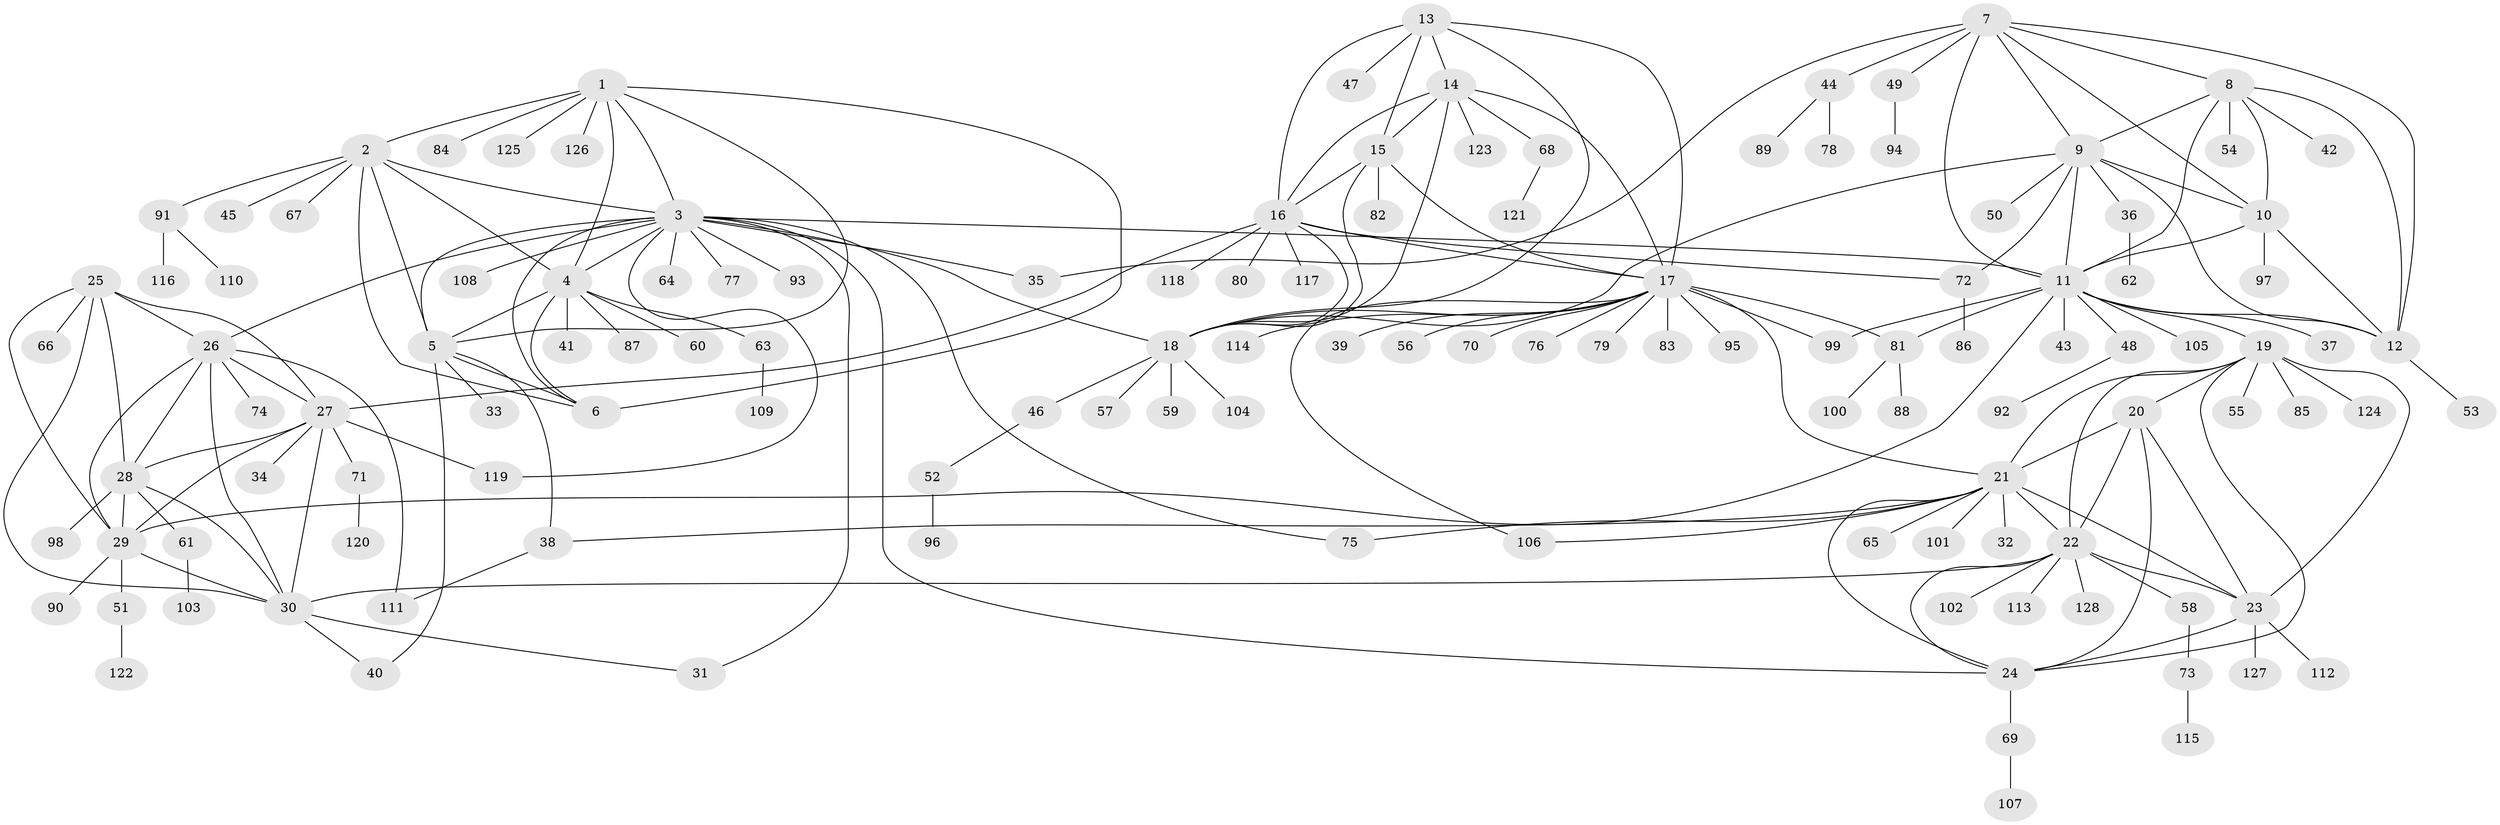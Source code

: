 // coarse degree distribution, {8: 0.033707865168539325, 18: 0.011235955056179775, 5: 0.02247191011235955, 7: 0.011235955056179775, 4: 0.02247191011235955, 9: 0.02247191011235955, 11: 0.011235955056179775, 6: 0.011235955056179775, 2: 0.06741573033707865, 1: 0.7528089887640449, 17: 0.011235955056179775, 13: 0.011235955056179775, 3: 0.011235955056179775}
// Generated by graph-tools (version 1.1) at 2025/57/03/04/25 21:57:16]
// undirected, 128 vertices, 194 edges
graph export_dot {
graph [start="1"]
  node [color=gray90,style=filled];
  1;
  2;
  3;
  4;
  5;
  6;
  7;
  8;
  9;
  10;
  11;
  12;
  13;
  14;
  15;
  16;
  17;
  18;
  19;
  20;
  21;
  22;
  23;
  24;
  25;
  26;
  27;
  28;
  29;
  30;
  31;
  32;
  33;
  34;
  35;
  36;
  37;
  38;
  39;
  40;
  41;
  42;
  43;
  44;
  45;
  46;
  47;
  48;
  49;
  50;
  51;
  52;
  53;
  54;
  55;
  56;
  57;
  58;
  59;
  60;
  61;
  62;
  63;
  64;
  65;
  66;
  67;
  68;
  69;
  70;
  71;
  72;
  73;
  74;
  75;
  76;
  77;
  78;
  79;
  80;
  81;
  82;
  83;
  84;
  85;
  86;
  87;
  88;
  89;
  90;
  91;
  92;
  93;
  94;
  95;
  96;
  97;
  98;
  99;
  100;
  101;
  102;
  103;
  104;
  105;
  106;
  107;
  108;
  109;
  110;
  111;
  112;
  113;
  114;
  115;
  116;
  117;
  118;
  119;
  120;
  121;
  122;
  123;
  124;
  125;
  126;
  127;
  128;
  1 -- 2;
  1 -- 3;
  1 -- 4;
  1 -- 5;
  1 -- 6;
  1 -- 84;
  1 -- 125;
  1 -- 126;
  2 -- 3;
  2 -- 4;
  2 -- 5;
  2 -- 6;
  2 -- 45;
  2 -- 67;
  2 -- 91;
  3 -- 4;
  3 -- 5;
  3 -- 6;
  3 -- 11;
  3 -- 18;
  3 -- 24;
  3 -- 26;
  3 -- 31;
  3 -- 35;
  3 -- 64;
  3 -- 75;
  3 -- 77;
  3 -- 93;
  3 -- 108;
  3 -- 119;
  4 -- 5;
  4 -- 6;
  4 -- 41;
  4 -- 60;
  4 -- 63;
  4 -- 87;
  5 -- 6;
  5 -- 33;
  5 -- 38;
  5 -- 40;
  7 -- 8;
  7 -- 9;
  7 -- 10;
  7 -- 11;
  7 -- 12;
  7 -- 35;
  7 -- 44;
  7 -- 49;
  8 -- 9;
  8 -- 10;
  8 -- 11;
  8 -- 12;
  8 -- 42;
  8 -- 54;
  9 -- 10;
  9 -- 11;
  9 -- 12;
  9 -- 18;
  9 -- 36;
  9 -- 50;
  9 -- 72;
  10 -- 11;
  10 -- 12;
  10 -- 97;
  11 -- 12;
  11 -- 19;
  11 -- 29;
  11 -- 37;
  11 -- 43;
  11 -- 48;
  11 -- 81;
  11 -- 99;
  11 -- 105;
  12 -- 53;
  13 -- 14;
  13 -- 15;
  13 -- 16;
  13 -- 17;
  13 -- 18;
  13 -- 47;
  14 -- 15;
  14 -- 16;
  14 -- 17;
  14 -- 18;
  14 -- 68;
  14 -- 123;
  15 -- 16;
  15 -- 17;
  15 -- 18;
  15 -- 82;
  16 -- 17;
  16 -- 18;
  16 -- 27;
  16 -- 72;
  16 -- 80;
  16 -- 117;
  16 -- 118;
  17 -- 18;
  17 -- 21;
  17 -- 39;
  17 -- 56;
  17 -- 70;
  17 -- 76;
  17 -- 79;
  17 -- 81;
  17 -- 83;
  17 -- 95;
  17 -- 99;
  17 -- 106;
  17 -- 114;
  18 -- 46;
  18 -- 57;
  18 -- 59;
  18 -- 104;
  19 -- 20;
  19 -- 21;
  19 -- 22;
  19 -- 23;
  19 -- 24;
  19 -- 55;
  19 -- 85;
  19 -- 124;
  20 -- 21;
  20 -- 22;
  20 -- 23;
  20 -- 24;
  21 -- 22;
  21 -- 23;
  21 -- 24;
  21 -- 32;
  21 -- 38;
  21 -- 65;
  21 -- 75;
  21 -- 101;
  21 -- 106;
  22 -- 23;
  22 -- 24;
  22 -- 30;
  22 -- 58;
  22 -- 102;
  22 -- 113;
  22 -- 128;
  23 -- 24;
  23 -- 112;
  23 -- 127;
  24 -- 69;
  25 -- 26;
  25 -- 27;
  25 -- 28;
  25 -- 29;
  25 -- 30;
  25 -- 66;
  26 -- 27;
  26 -- 28;
  26 -- 29;
  26 -- 30;
  26 -- 74;
  26 -- 111;
  27 -- 28;
  27 -- 29;
  27 -- 30;
  27 -- 34;
  27 -- 71;
  27 -- 119;
  28 -- 29;
  28 -- 30;
  28 -- 61;
  28 -- 98;
  29 -- 30;
  29 -- 51;
  29 -- 90;
  30 -- 31;
  30 -- 40;
  36 -- 62;
  38 -- 111;
  44 -- 78;
  44 -- 89;
  46 -- 52;
  48 -- 92;
  49 -- 94;
  51 -- 122;
  52 -- 96;
  58 -- 73;
  61 -- 103;
  63 -- 109;
  68 -- 121;
  69 -- 107;
  71 -- 120;
  72 -- 86;
  73 -- 115;
  81 -- 88;
  81 -- 100;
  91 -- 110;
  91 -- 116;
}
